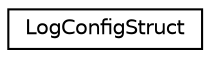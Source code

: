 digraph "Graphical Class Hierarchy"
{
  edge [fontname="Helvetica",fontsize="10",labelfontname="Helvetica",labelfontsize="10"];
  node [fontname="Helvetica",fontsize="10",shape=record];
  rankdir="LR";
  Node0 [label="LogConfigStruct",height=0.2,width=0.4,color="black", fillcolor="white", style="filled",URL="$structLogConfigStruct.html"];
}
